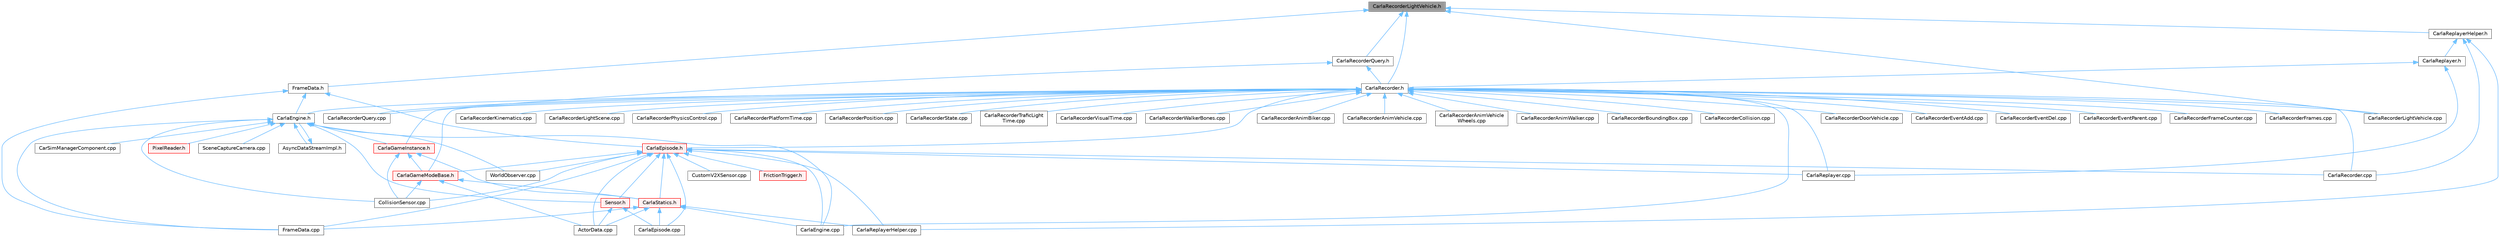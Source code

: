 digraph "CarlaRecorderLightVehicle.h"
{
 // INTERACTIVE_SVG=YES
 // LATEX_PDF_SIZE
  bgcolor="transparent";
  edge [fontname=Helvetica,fontsize=10,labelfontname=Helvetica,labelfontsize=10];
  node [fontname=Helvetica,fontsize=10,shape=box,height=0.2,width=0.4];
  Node1 [id="Node000001",label="CarlaRecorderLightVehicle.h",height=0.2,width=0.4,color="gray40", fillcolor="grey60", style="filled", fontcolor="black",tooltip=" "];
  Node1 -> Node2 [id="edge1_Node000001_Node000002",dir="back",color="steelblue1",style="solid",tooltip=" "];
  Node2 [id="Node000002",label="CarlaRecorder.h",height=0.2,width=0.4,color="grey40", fillcolor="white", style="filled",URL="$d9/d6a/CarlaRecorder_8h.html",tooltip=" "];
  Node2 -> Node3 [id="edge2_Node000002_Node000003",dir="back",color="steelblue1",style="solid",tooltip=" "];
  Node3 [id="Node000003",label="CarlaEngine.cpp",height=0.2,width=0.4,color="grey40", fillcolor="white", style="filled",URL="$d6/da1/CarlaEngine_8cpp.html",tooltip=" "];
  Node2 -> Node4 [id="edge3_Node000002_Node000004",dir="back",color="steelblue1",style="solid",tooltip=" "];
  Node4 [id="Node000004",label="CarlaEngine.h",height=0.2,width=0.4,color="grey40", fillcolor="white", style="filled",URL="$d0/d11/CarlaEngine_8h.html",tooltip=" "];
  Node4 -> Node5 [id="edge4_Node000004_Node000005",dir="back",color="steelblue1",style="solid",tooltip=" "];
  Node5 [id="Node000005",label="AsyncDataStreamImpl.h",height=0.2,width=0.4,color="grey40", fillcolor="white", style="filled",URL="$d0/d17/AsyncDataStreamImpl_8h.html",tooltip=" "];
  Node5 -> Node4 [id="edge5_Node000005_Node000004",dir="back",color="steelblue1",style="solid",tooltip=" "];
  Node4 -> Node6 [id="edge6_Node000004_Node000006",dir="back",color="steelblue1",style="solid",tooltip=" "];
  Node6 [id="Node000006",label="CarSimManagerComponent.cpp",height=0.2,width=0.4,color="grey40", fillcolor="white", style="filled",URL="$d2/d56/CarSimManagerComponent_8cpp.html",tooltip=" "];
  Node4 -> Node3 [id="edge7_Node000004_Node000003",dir="back",color="steelblue1",style="solid",tooltip=" "];
  Node4 -> Node7 [id="edge8_Node000004_Node000007",dir="back",color="steelblue1",style="solid",tooltip=" "];
  Node7 [id="Node000007",label="CarlaGameInstance.h",height=0.2,width=0.4,color="red", fillcolor="#FFF0F0", style="filled",URL="$d2/dba/CarlaGameInstance_8h.html",tooltip=" "];
  Node7 -> Node9 [id="edge9_Node000007_Node000009",dir="back",color="steelblue1",style="solid",tooltip=" "];
  Node9 [id="Node000009",label="CarlaGameModeBase.h",height=0.2,width=0.4,color="red", fillcolor="#FFF0F0", style="filled",URL="$d3/d49/CarlaGameModeBase_8h.html",tooltip=" "];
  Node9 -> Node10 [id="edge10_Node000009_Node000010",dir="back",color="steelblue1",style="solid",tooltip=" "];
  Node10 [id="Node000010",label="ActorData.cpp",height=0.2,width=0.4,color="grey40", fillcolor="white", style="filled",URL="$da/d7f/ActorData_8cpp.html",tooltip=" "];
  Node9 -> Node12 [id="edge11_Node000009_Node000012",dir="back",color="steelblue1",style="solid",tooltip=" "];
  Node12 [id="Node000012",label="CarlaStatics.h",height=0.2,width=0.4,color="red", fillcolor="#FFF0F0", style="filled",URL="$d9/dc8/CarlaStatics_8h.html",tooltip=" "];
  Node12 -> Node10 [id="edge12_Node000012_Node000010",dir="back",color="steelblue1",style="solid",tooltip=" "];
  Node12 -> Node3 [id="edge13_Node000012_Node000003",dir="back",color="steelblue1",style="solid",tooltip=" "];
  Node12 -> Node15 [id="edge14_Node000012_Node000015",dir="back",color="steelblue1",style="solid",tooltip=" "];
  Node15 [id="Node000015",label="CarlaEpisode.cpp",height=0.2,width=0.4,color="grey40", fillcolor="white", style="filled",URL="$d6/dd9/CarlaEpisode_8cpp.html",tooltip=" "];
  Node12 -> Node17 [id="edge15_Node000012_Node000017",dir="back",color="steelblue1",style="solid",tooltip=" "];
  Node17 [id="Node000017",label="CarlaReplayerHelper.cpp",height=0.2,width=0.4,color="grey40", fillcolor="white", style="filled",URL="$d2/d32/CarlaReplayerHelper_8cpp.html",tooltip=" "];
  Node12 -> Node23 [id="edge16_Node000012_Node000023",dir="back",color="steelblue1",style="solid",tooltip=" "];
  Node23 [id="Node000023",label="FrameData.cpp",height=0.2,width=0.4,color="grey40", fillcolor="white", style="filled",URL="$df/d8a/FrameData_8cpp.html",tooltip=" "];
  Node9 -> Node41 [id="edge17_Node000009_Node000041",dir="back",color="steelblue1",style="solid",tooltip=" "];
  Node41 [id="Node000041",label="CollisionSensor.cpp",height=0.2,width=0.4,color="grey40", fillcolor="white", style="filled",URL="$da/df0/CollisionSensor_8cpp.html",tooltip=" "];
  Node7 -> Node12 [id="edge18_Node000007_Node000012",dir="back",color="steelblue1",style="solid",tooltip=" "];
  Node7 -> Node41 [id="edge19_Node000007_Node000041",dir="back",color="steelblue1",style="solid",tooltip=" "];
  Node4 -> Node41 [id="edge20_Node000004_Node000041",dir="back",color="steelblue1",style="solid",tooltip=" "];
  Node4 -> Node23 [id="edge21_Node000004_Node000023",dir="back",color="steelblue1",style="solid",tooltip=" "];
  Node4 -> Node45 [id="edge22_Node000004_Node000045",dir="back",color="steelblue1",style="solid",tooltip=" "];
  Node45 [id="Node000045",label="PixelReader.h",height=0.2,width=0.4,color="red", fillcolor="#FFF0F0", style="filled",URL="$df/d2e/PixelReader_8h.html",tooltip=" "];
  Node4 -> Node53 [id="edge23_Node000004_Node000053",dir="back",color="steelblue1",style="solid",tooltip=" "];
  Node53 [id="Node000053",label="SceneCaptureCamera.cpp",height=0.2,width=0.4,color="grey40", fillcolor="white", style="filled",URL="$d1/dec/SceneCaptureCamera_8cpp.html",tooltip=" "];
  Node4 -> Node71 [id="edge24_Node000004_Node000071",dir="back",color="steelblue1",style="solid",tooltip=" "];
  Node71 [id="Node000071",label="Sensor.h",height=0.2,width=0.4,color="red", fillcolor="#FFF0F0", style="filled",URL="$d7/d7d/Unreal_2CarlaUE4_2Plugins_2Carla_2Source_2Carla_2Sensor_2Sensor_8h.html",tooltip=" "];
  Node71 -> Node10 [id="edge25_Node000071_Node000010",dir="back",color="steelblue1",style="solid",tooltip=" "];
  Node71 -> Node15 [id="edge26_Node000071_Node000015",dir="back",color="steelblue1",style="solid",tooltip=" "];
  Node4 -> Node97 [id="edge27_Node000004_Node000097",dir="back",color="steelblue1",style="solid",tooltip=" "];
  Node97 [id="Node000097",label="WorldObserver.cpp",height=0.2,width=0.4,color="grey40", fillcolor="white", style="filled",URL="$d9/de7/WorldObserver_8cpp.html",tooltip=" "];
  Node2 -> Node98 [id="edge28_Node000002_Node000098",dir="back",color="steelblue1",style="solid",tooltip=" "];
  Node98 [id="Node000098",label="CarlaEpisode.h",height=0.2,width=0.4,color="red", fillcolor="#FFF0F0", style="filled",URL="$de/db8/CarlaEpisode_8h.html",tooltip=" "];
  Node98 -> Node10 [id="edge29_Node000098_Node000010",dir="back",color="steelblue1",style="solid",tooltip=" "];
  Node98 -> Node3 [id="edge30_Node000098_Node000003",dir="back",color="steelblue1",style="solid",tooltip=" "];
  Node98 -> Node15 [id="edge31_Node000098_Node000015",dir="back",color="steelblue1",style="solid",tooltip=" "];
  Node98 -> Node9 [id="edge32_Node000098_Node000009",dir="back",color="steelblue1",style="solid",tooltip=" "];
  Node98 -> Node99 [id="edge33_Node000098_Node000099",dir="back",color="steelblue1",style="solid",tooltip=" "];
  Node99 [id="Node000099",label="CarlaRecorder.cpp",height=0.2,width=0.4,color="grey40", fillcolor="white", style="filled",URL="$da/d49/CarlaRecorder_8cpp.html",tooltip=" "];
  Node98 -> Node100 [id="edge34_Node000098_Node000100",dir="back",color="steelblue1",style="solid",tooltip=" "];
  Node100 [id="Node000100",label="CarlaReplayer.cpp",height=0.2,width=0.4,color="grey40", fillcolor="white", style="filled",URL="$db/dba/CarlaReplayer_8cpp.html",tooltip=" "];
  Node98 -> Node17 [id="edge35_Node000098_Node000017",dir="back",color="steelblue1",style="solid",tooltip=" "];
  Node98 -> Node12 [id="edge36_Node000098_Node000012",dir="back",color="steelblue1",style="solid",tooltip=" "];
  Node98 -> Node41 [id="edge37_Node000098_Node000041",dir="back",color="steelblue1",style="solid",tooltip=" "];
  Node98 -> Node81 [id="edge38_Node000098_Node000081",dir="back",color="steelblue1",style="solid",tooltip=" "];
  Node81 [id="Node000081",label="CustomV2XSensor.cpp",height=0.2,width=0.4,color="grey40", fillcolor="white", style="filled",URL="$d8/d97/CustomV2XSensor_8cpp.html",tooltip=" "];
  Node98 -> Node23 [id="edge39_Node000098_Node000023",dir="back",color="steelblue1",style="solid",tooltip=" "];
  Node98 -> Node101 [id="edge40_Node000098_Node000101",dir="back",color="steelblue1",style="solid",tooltip=" "];
  Node101 [id="Node000101",label="FrictionTrigger.h",height=0.2,width=0.4,color="red", fillcolor="#FFF0F0", style="filled",URL="$d4/d30/FrictionTrigger_8h.html",tooltip=" "];
  Node98 -> Node71 [id="edge41_Node000098_Node000071",dir="back",color="steelblue1",style="solid",tooltip=" "];
  Node98 -> Node97 [id="edge42_Node000098_Node000097",dir="back",color="steelblue1",style="solid",tooltip=" "];
  Node2 -> Node7 [id="edge43_Node000002_Node000007",dir="back",color="steelblue1",style="solid",tooltip=" "];
  Node2 -> Node9 [id="edge44_Node000002_Node000009",dir="back",color="steelblue1",style="solid",tooltip=" "];
  Node2 -> Node99 [id="edge45_Node000002_Node000099",dir="back",color="steelblue1",style="solid",tooltip=" "];
  Node2 -> Node104 [id="edge46_Node000002_Node000104",dir="back",color="steelblue1",style="solid",tooltip=" "];
  Node104 [id="Node000104",label="CarlaRecorderAnimBiker.cpp",height=0.2,width=0.4,color="grey40", fillcolor="white", style="filled",URL="$d2/d93/CarlaRecorderAnimBiker_8cpp.html",tooltip=" "];
  Node2 -> Node105 [id="edge47_Node000002_Node000105",dir="back",color="steelblue1",style="solid",tooltip=" "];
  Node105 [id="Node000105",label="CarlaRecorderAnimVehicle.cpp",height=0.2,width=0.4,color="grey40", fillcolor="white", style="filled",URL="$d7/d3b/CarlaRecorderAnimVehicle_8cpp.html",tooltip=" "];
  Node2 -> Node106 [id="edge48_Node000002_Node000106",dir="back",color="steelblue1",style="solid",tooltip=" "];
  Node106 [id="Node000106",label="CarlaRecorderAnimVehicle\lWheels.cpp",height=0.2,width=0.4,color="grey40", fillcolor="white", style="filled",URL="$dc/d7d/CarlaRecorderAnimVehicleWheels_8cpp.html",tooltip=" "];
  Node2 -> Node107 [id="edge49_Node000002_Node000107",dir="back",color="steelblue1",style="solid",tooltip=" "];
  Node107 [id="Node000107",label="CarlaRecorderAnimWalker.cpp",height=0.2,width=0.4,color="grey40", fillcolor="white", style="filled",URL="$db/d94/CarlaRecorderAnimWalker_8cpp.html",tooltip=" "];
  Node2 -> Node108 [id="edge50_Node000002_Node000108",dir="back",color="steelblue1",style="solid",tooltip=" "];
  Node108 [id="Node000108",label="CarlaRecorderBoundingBox.cpp",height=0.2,width=0.4,color="grey40", fillcolor="white", style="filled",URL="$dc/daa/CarlaRecorderBoundingBox_8cpp.html",tooltip=" "];
  Node2 -> Node109 [id="edge51_Node000002_Node000109",dir="back",color="steelblue1",style="solid",tooltip=" "];
  Node109 [id="Node000109",label="CarlaRecorderCollision.cpp",height=0.2,width=0.4,color="grey40", fillcolor="white", style="filled",URL="$de/d07/CarlaRecorderCollision_8cpp.html",tooltip=" "];
  Node2 -> Node110 [id="edge52_Node000002_Node000110",dir="back",color="steelblue1",style="solid",tooltip=" "];
  Node110 [id="Node000110",label="CarlaRecorderDoorVehicle.cpp",height=0.2,width=0.4,color="grey40", fillcolor="white", style="filled",URL="$d2/d5d/CarlaRecorderDoorVehicle_8cpp.html",tooltip=" "];
  Node2 -> Node111 [id="edge53_Node000002_Node000111",dir="back",color="steelblue1",style="solid",tooltip=" "];
  Node111 [id="Node000111",label="CarlaRecorderEventAdd.cpp",height=0.2,width=0.4,color="grey40", fillcolor="white", style="filled",URL="$d8/d05/CarlaRecorderEventAdd_8cpp.html",tooltip=" "];
  Node2 -> Node112 [id="edge54_Node000002_Node000112",dir="back",color="steelblue1",style="solid",tooltip=" "];
  Node112 [id="Node000112",label="CarlaRecorderEventDel.cpp",height=0.2,width=0.4,color="grey40", fillcolor="white", style="filled",URL="$de/d25/CarlaRecorderEventDel_8cpp.html",tooltip=" "];
  Node2 -> Node113 [id="edge55_Node000002_Node000113",dir="back",color="steelblue1",style="solid",tooltip=" "];
  Node113 [id="Node000113",label="CarlaRecorderEventParent.cpp",height=0.2,width=0.4,color="grey40", fillcolor="white", style="filled",URL="$d8/d3b/CarlaRecorderEventParent_8cpp.html",tooltip=" "];
  Node2 -> Node114 [id="edge56_Node000002_Node000114",dir="back",color="steelblue1",style="solid",tooltip=" "];
  Node114 [id="Node000114",label="CarlaRecorderFrameCounter.cpp",height=0.2,width=0.4,color="grey40", fillcolor="white", style="filled",URL="$d9/dc7/CarlaRecorderFrameCounter_8cpp.html",tooltip=" "];
  Node2 -> Node115 [id="edge57_Node000002_Node000115",dir="back",color="steelblue1",style="solid",tooltip=" "];
  Node115 [id="Node000115",label="CarlaRecorderFrames.cpp",height=0.2,width=0.4,color="grey40", fillcolor="white", style="filled",URL="$dd/dd3/CarlaRecorderFrames_8cpp.html",tooltip=" "];
  Node2 -> Node116 [id="edge58_Node000002_Node000116",dir="back",color="steelblue1",style="solid",tooltip=" "];
  Node116 [id="Node000116",label="CarlaRecorderKinematics.cpp",height=0.2,width=0.4,color="grey40", fillcolor="white", style="filled",URL="$d1/d5d/CarlaRecorderKinematics_8cpp.html",tooltip=" "];
  Node2 -> Node117 [id="edge59_Node000002_Node000117",dir="back",color="steelblue1",style="solid",tooltip=" "];
  Node117 [id="Node000117",label="CarlaRecorderLightScene.cpp",height=0.2,width=0.4,color="grey40", fillcolor="white", style="filled",URL="$dd/d20/CarlaRecorderLightScene_8cpp.html",tooltip=" "];
  Node2 -> Node118 [id="edge60_Node000002_Node000118",dir="back",color="steelblue1",style="solid",tooltip=" "];
  Node118 [id="Node000118",label="CarlaRecorderLightVehicle.cpp",height=0.2,width=0.4,color="grey40", fillcolor="white", style="filled",URL="$d2/d63/CarlaRecorderLightVehicle_8cpp.html",tooltip=" "];
  Node2 -> Node119 [id="edge61_Node000002_Node000119",dir="back",color="steelblue1",style="solid",tooltip=" "];
  Node119 [id="Node000119",label="CarlaRecorderPhysicsControl.cpp",height=0.2,width=0.4,color="grey40", fillcolor="white", style="filled",URL="$dd/d41/CarlaRecorderPhysicsControl_8cpp.html",tooltip=" "];
  Node2 -> Node120 [id="edge62_Node000002_Node000120",dir="back",color="steelblue1",style="solid",tooltip=" "];
  Node120 [id="Node000120",label="CarlaRecorderPlatformTime.cpp",height=0.2,width=0.4,color="grey40", fillcolor="white", style="filled",URL="$d8/d3c/CarlaRecorderPlatformTime_8cpp.html",tooltip=" "];
  Node2 -> Node121 [id="edge63_Node000002_Node000121",dir="back",color="steelblue1",style="solid",tooltip=" "];
  Node121 [id="Node000121",label="CarlaRecorderPosition.cpp",height=0.2,width=0.4,color="grey40", fillcolor="white", style="filled",URL="$dd/d45/CarlaRecorderPosition_8cpp.html",tooltip=" "];
  Node2 -> Node122 [id="edge64_Node000002_Node000122",dir="back",color="steelblue1",style="solid",tooltip=" "];
  Node122 [id="Node000122",label="CarlaRecorderQuery.cpp",height=0.2,width=0.4,color="grey40", fillcolor="white", style="filled",URL="$de/dc6/CarlaRecorderQuery_8cpp.html",tooltip=" "];
  Node2 -> Node123 [id="edge65_Node000002_Node000123",dir="back",color="steelblue1",style="solid",tooltip=" "];
  Node123 [id="Node000123",label="CarlaRecorderState.cpp",height=0.2,width=0.4,color="grey40", fillcolor="white", style="filled",URL="$d6/d0d/CarlaRecorderState_8cpp.html",tooltip=" "];
  Node2 -> Node124 [id="edge66_Node000002_Node000124",dir="back",color="steelblue1",style="solid",tooltip=" "];
  Node124 [id="Node000124",label="CarlaRecorderTraficLight\lTime.cpp",height=0.2,width=0.4,color="grey40", fillcolor="white", style="filled",URL="$da/d7e/CarlaRecorderTraficLightTime_8cpp.html",tooltip=" "];
  Node2 -> Node125 [id="edge67_Node000002_Node000125",dir="back",color="steelblue1",style="solid",tooltip=" "];
  Node125 [id="Node000125",label="CarlaRecorderVisualTime.cpp",height=0.2,width=0.4,color="grey40", fillcolor="white", style="filled",URL="$dd/dc4/CarlaRecorderVisualTime_8cpp.html",tooltip=" "];
  Node2 -> Node126 [id="edge68_Node000002_Node000126",dir="back",color="steelblue1",style="solid",tooltip=" "];
  Node126 [id="Node000126",label="CarlaRecorderWalkerBones.cpp",height=0.2,width=0.4,color="grey40", fillcolor="white", style="filled",URL="$d2/d85/CarlaRecorderWalkerBones_8cpp.html",tooltip=" "];
  Node2 -> Node100 [id="edge69_Node000002_Node000100",dir="back",color="steelblue1",style="solid",tooltip=" "];
  Node1 -> Node118 [id="edge70_Node000001_Node000118",dir="back",color="steelblue1",style="solid",tooltip=" "];
  Node1 -> Node127 [id="edge71_Node000001_Node000127",dir="back",color="steelblue1",style="solid",tooltip=" "];
  Node127 [id="Node000127",label="CarlaRecorderQuery.h",height=0.2,width=0.4,color="grey40", fillcolor="white", style="filled",URL="$d7/dbd/CarlaRecorderQuery_8h.html",tooltip=" "];
  Node127 -> Node2 [id="edge72_Node000127_Node000002",dir="back",color="steelblue1",style="solid",tooltip=" "];
  Node127 -> Node122 [id="edge73_Node000127_Node000122",dir="back",color="steelblue1",style="solid",tooltip=" "];
  Node1 -> Node128 [id="edge74_Node000001_Node000128",dir="back",color="steelblue1",style="solid",tooltip=" "];
  Node128 [id="Node000128",label="CarlaReplayerHelper.h",height=0.2,width=0.4,color="grey40", fillcolor="white", style="filled",URL="$d1/d62/CarlaReplayerHelper_8h.html",tooltip=" "];
  Node128 -> Node99 [id="edge75_Node000128_Node000099",dir="back",color="steelblue1",style="solid",tooltip=" "];
  Node128 -> Node129 [id="edge76_Node000128_Node000129",dir="back",color="steelblue1",style="solid",tooltip=" "];
  Node129 [id="Node000129",label="CarlaReplayer.h",height=0.2,width=0.4,color="grey40", fillcolor="white", style="filled",URL="$de/dea/CarlaReplayer_8h.html",tooltip=" "];
  Node129 -> Node2 [id="edge77_Node000129_Node000002",dir="back",color="steelblue1",style="solid",tooltip=" "];
  Node129 -> Node100 [id="edge78_Node000129_Node000100",dir="back",color="steelblue1",style="solid",tooltip=" "];
  Node128 -> Node17 [id="edge79_Node000128_Node000017",dir="back",color="steelblue1",style="solid",tooltip=" "];
  Node1 -> Node130 [id="edge80_Node000001_Node000130",dir="back",color="steelblue1",style="solid",tooltip=" "];
  Node130 [id="Node000130",label="FrameData.h",height=0.2,width=0.4,color="grey40", fillcolor="white", style="filled",URL="$d2/df1/FrameData_8h.html",tooltip=" "];
  Node130 -> Node4 [id="edge81_Node000130_Node000004",dir="back",color="steelblue1",style="solid",tooltip=" "];
  Node130 -> Node98 [id="edge82_Node000130_Node000098",dir="back",color="steelblue1",style="solid",tooltip=" "];
  Node130 -> Node23 [id="edge83_Node000130_Node000023",dir="back",color="steelblue1",style="solid",tooltip=" "];
}
